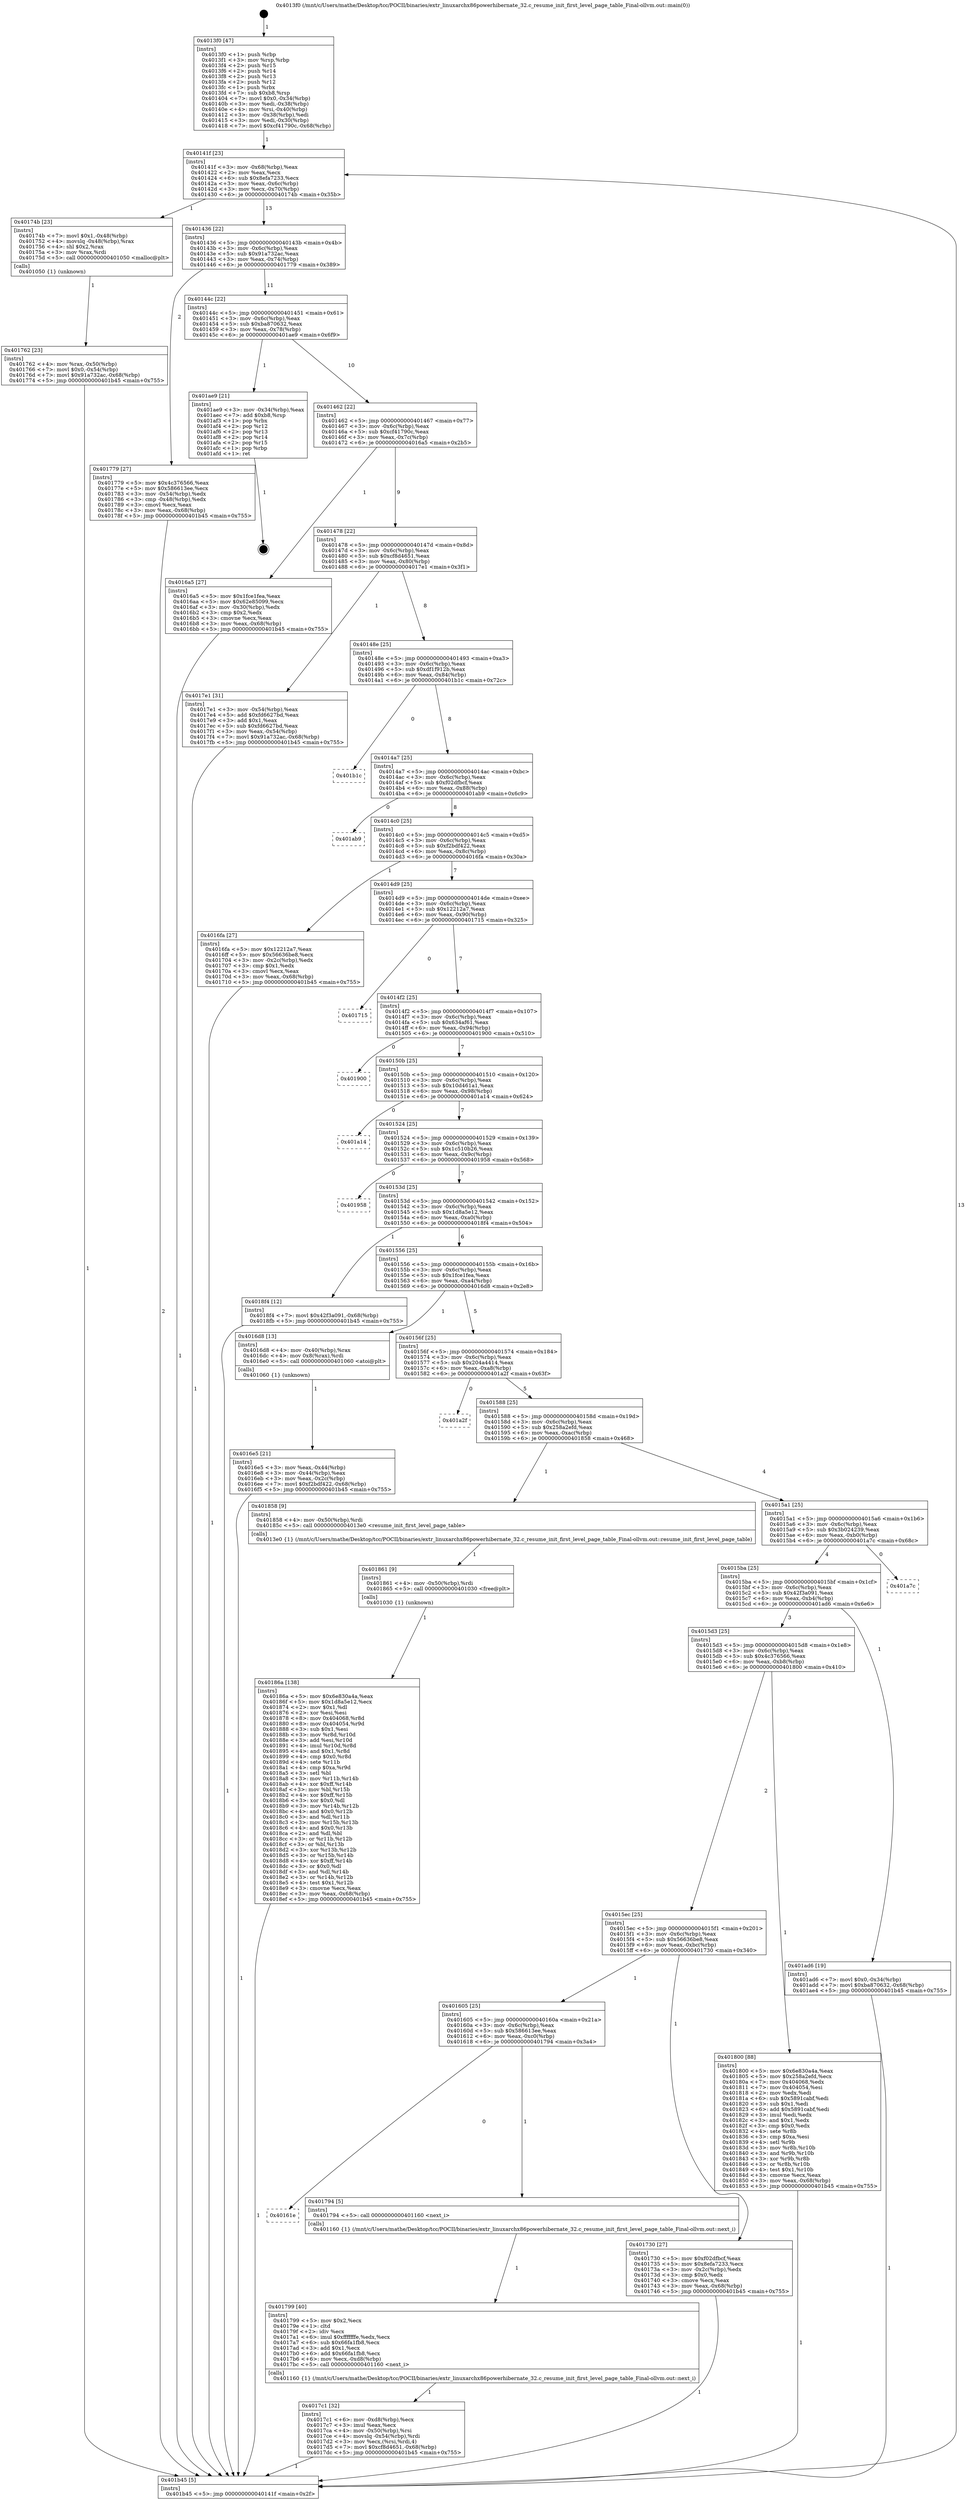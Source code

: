 digraph "0x4013f0" {
  label = "0x4013f0 (/mnt/c/Users/mathe/Desktop/tcc/POCII/binaries/extr_linuxarchx86powerhibernate_32.c_resume_init_first_level_page_table_Final-ollvm.out::main(0))"
  labelloc = "t"
  node[shape=record]

  Entry [label="",width=0.3,height=0.3,shape=circle,fillcolor=black,style=filled]
  "0x40141f" [label="{
     0x40141f [23]\l
     | [instrs]\l
     &nbsp;&nbsp;0x40141f \<+3\>: mov -0x68(%rbp),%eax\l
     &nbsp;&nbsp;0x401422 \<+2\>: mov %eax,%ecx\l
     &nbsp;&nbsp;0x401424 \<+6\>: sub $0x8efa7233,%ecx\l
     &nbsp;&nbsp;0x40142a \<+3\>: mov %eax,-0x6c(%rbp)\l
     &nbsp;&nbsp;0x40142d \<+3\>: mov %ecx,-0x70(%rbp)\l
     &nbsp;&nbsp;0x401430 \<+6\>: je 000000000040174b \<main+0x35b\>\l
  }"]
  "0x40174b" [label="{
     0x40174b [23]\l
     | [instrs]\l
     &nbsp;&nbsp;0x40174b \<+7\>: movl $0x1,-0x48(%rbp)\l
     &nbsp;&nbsp;0x401752 \<+4\>: movslq -0x48(%rbp),%rax\l
     &nbsp;&nbsp;0x401756 \<+4\>: shl $0x2,%rax\l
     &nbsp;&nbsp;0x40175a \<+3\>: mov %rax,%rdi\l
     &nbsp;&nbsp;0x40175d \<+5\>: call 0000000000401050 \<malloc@plt\>\l
     | [calls]\l
     &nbsp;&nbsp;0x401050 \{1\} (unknown)\l
  }"]
  "0x401436" [label="{
     0x401436 [22]\l
     | [instrs]\l
     &nbsp;&nbsp;0x401436 \<+5\>: jmp 000000000040143b \<main+0x4b\>\l
     &nbsp;&nbsp;0x40143b \<+3\>: mov -0x6c(%rbp),%eax\l
     &nbsp;&nbsp;0x40143e \<+5\>: sub $0x91a732ac,%eax\l
     &nbsp;&nbsp;0x401443 \<+3\>: mov %eax,-0x74(%rbp)\l
     &nbsp;&nbsp;0x401446 \<+6\>: je 0000000000401779 \<main+0x389\>\l
  }"]
  Exit [label="",width=0.3,height=0.3,shape=circle,fillcolor=black,style=filled,peripheries=2]
  "0x401779" [label="{
     0x401779 [27]\l
     | [instrs]\l
     &nbsp;&nbsp;0x401779 \<+5\>: mov $0x4c376566,%eax\l
     &nbsp;&nbsp;0x40177e \<+5\>: mov $0x586613ee,%ecx\l
     &nbsp;&nbsp;0x401783 \<+3\>: mov -0x54(%rbp),%edx\l
     &nbsp;&nbsp;0x401786 \<+3\>: cmp -0x48(%rbp),%edx\l
     &nbsp;&nbsp;0x401789 \<+3\>: cmovl %ecx,%eax\l
     &nbsp;&nbsp;0x40178c \<+3\>: mov %eax,-0x68(%rbp)\l
     &nbsp;&nbsp;0x40178f \<+5\>: jmp 0000000000401b45 \<main+0x755\>\l
  }"]
  "0x40144c" [label="{
     0x40144c [22]\l
     | [instrs]\l
     &nbsp;&nbsp;0x40144c \<+5\>: jmp 0000000000401451 \<main+0x61\>\l
     &nbsp;&nbsp;0x401451 \<+3\>: mov -0x6c(%rbp),%eax\l
     &nbsp;&nbsp;0x401454 \<+5\>: sub $0xba870632,%eax\l
     &nbsp;&nbsp;0x401459 \<+3\>: mov %eax,-0x78(%rbp)\l
     &nbsp;&nbsp;0x40145c \<+6\>: je 0000000000401ae9 \<main+0x6f9\>\l
  }"]
  "0x40186a" [label="{
     0x40186a [138]\l
     | [instrs]\l
     &nbsp;&nbsp;0x40186a \<+5\>: mov $0x6e830a4a,%eax\l
     &nbsp;&nbsp;0x40186f \<+5\>: mov $0x1d8a5e12,%ecx\l
     &nbsp;&nbsp;0x401874 \<+2\>: mov $0x1,%dl\l
     &nbsp;&nbsp;0x401876 \<+2\>: xor %esi,%esi\l
     &nbsp;&nbsp;0x401878 \<+8\>: mov 0x404068,%r8d\l
     &nbsp;&nbsp;0x401880 \<+8\>: mov 0x404054,%r9d\l
     &nbsp;&nbsp;0x401888 \<+3\>: sub $0x1,%esi\l
     &nbsp;&nbsp;0x40188b \<+3\>: mov %r8d,%r10d\l
     &nbsp;&nbsp;0x40188e \<+3\>: add %esi,%r10d\l
     &nbsp;&nbsp;0x401891 \<+4\>: imul %r10d,%r8d\l
     &nbsp;&nbsp;0x401895 \<+4\>: and $0x1,%r8d\l
     &nbsp;&nbsp;0x401899 \<+4\>: cmp $0x0,%r8d\l
     &nbsp;&nbsp;0x40189d \<+4\>: sete %r11b\l
     &nbsp;&nbsp;0x4018a1 \<+4\>: cmp $0xa,%r9d\l
     &nbsp;&nbsp;0x4018a5 \<+3\>: setl %bl\l
     &nbsp;&nbsp;0x4018a8 \<+3\>: mov %r11b,%r14b\l
     &nbsp;&nbsp;0x4018ab \<+4\>: xor $0xff,%r14b\l
     &nbsp;&nbsp;0x4018af \<+3\>: mov %bl,%r15b\l
     &nbsp;&nbsp;0x4018b2 \<+4\>: xor $0xff,%r15b\l
     &nbsp;&nbsp;0x4018b6 \<+3\>: xor $0x0,%dl\l
     &nbsp;&nbsp;0x4018b9 \<+3\>: mov %r14b,%r12b\l
     &nbsp;&nbsp;0x4018bc \<+4\>: and $0x0,%r12b\l
     &nbsp;&nbsp;0x4018c0 \<+3\>: and %dl,%r11b\l
     &nbsp;&nbsp;0x4018c3 \<+3\>: mov %r15b,%r13b\l
     &nbsp;&nbsp;0x4018c6 \<+4\>: and $0x0,%r13b\l
     &nbsp;&nbsp;0x4018ca \<+2\>: and %dl,%bl\l
     &nbsp;&nbsp;0x4018cc \<+3\>: or %r11b,%r12b\l
     &nbsp;&nbsp;0x4018cf \<+3\>: or %bl,%r13b\l
     &nbsp;&nbsp;0x4018d2 \<+3\>: xor %r13b,%r12b\l
     &nbsp;&nbsp;0x4018d5 \<+3\>: or %r15b,%r14b\l
     &nbsp;&nbsp;0x4018d8 \<+4\>: xor $0xff,%r14b\l
     &nbsp;&nbsp;0x4018dc \<+3\>: or $0x0,%dl\l
     &nbsp;&nbsp;0x4018df \<+3\>: and %dl,%r14b\l
     &nbsp;&nbsp;0x4018e2 \<+3\>: or %r14b,%r12b\l
     &nbsp;&nbsp;0x4018e5 \<+4\>: test $0x1,%r12b\l
     &nbsp;&nbsp;0x4018e9 \<+3\>: cmovne %ecx,%eax\l
     &nbsp;&nbsp;0x4018ec \<+3\>: mov %eax,-0x68(%rbp)\l
     &nbsp;&nbsp;0x4018ef \<+5\>: jmp 0000000000401b45 \<main+0x755\>\l
  }"]
  "0x401ae9" [label="{
     0x401ae9 [21]\l
     | [instrs]\l
     &nbsp;&nbsp;0x401ae9 \<+3\>: mov -0x34(%rbp),%eax\l
     &nbsp;&nbsp;0x401aec \<+7\>: add $0xb8,%rsp\l
     &nbsp;&nbsp;0x401af3 \<+1\>: pop %rbx\l
     &nbsp;&nbsp;0x401af4 \<+2\>: pop %r12\l
     &nbsp;&nbsp;0x401af6 \<+2\>: pop %r13\l
     &nbsp;&nbsp;0x401af8 \<+2\>: pop %r14\l
     &nbsp;&nbsp;0x401afa \<+2\>: pop %r15\l
     &nbsp;&nbsp;0x401afc \<+1\>: pop %rbp\l
     &nbsp;&nbsp;0x401afd \<+1\>: ret\l
  }"]
  "0x401462" [label="{
     0x401462 [22]\l
     | [instrs]\l
     &nbsp;&nbsp;0x401462 \<+5\>: jmp 0000000000401467 \<main+0x77\>\l
     &nbsp;&nbsp;0x401467 \<+3\>: mov -0x6c(%rbp),%eax\l
     &nbsp;&nbsp;0x40146a \<+5\>: sub $0xcf41790c,%eax\l
     &nbsp;&nbsp;0x40146f \<+3\>: mov %eax,-0x7c(%rbp)\l
     &nbsp;&nbsp;0x401472 \<+6\>: je 00000000004016a5 \<main+0x2b5\>\l
  }"]
  "0x401861" [label="{
     0x401861 [9]\l
     | [instrs]\l
     &nbsp;&nbsp;0x401861 \<+4\>: mov -0x50(%rbp),%rdi\l
     &nbsp;&nbsp;0x401865 \<+5\>: call 0000000000401030 \<free@plt\>\l
     | [calls]\l
     &nbsp;&nbsp;0x401030 \{1\} (unknown)\l
  }"]
  "0x4016a5" [label="{
     0x4016a5 [27]\l
     | [instrs]\l
     &nbsp;&nbsp;0x4016a5 \<+5\>: mov $0x1fce1fea,%eax\l
     &nbsp;&nbsp;0x4016aa \<+5\>: mov $0x62e85099,%ecx\l
     &nbsp;&nbsp;0x4016af \<+3\>: mov -0x30(%rbp),%edx\l
     &nbsp;&nbsp;0x4016b2 \<+3\>: cmp $0x2,%edx\l
     &nbsp;&nbsp;0x4016b5 \<+3\>: cmovne %ecx,%eax\l
     &nbsp;&nbsp;0x4016b8 \<+3\>: mov %eax,-0x68(%rbp)\l
     &nbsp;&nbsp;0x4016bb \<+5\>: jmp 0000000000401b45 \<main+0x755\>\l
  }"]
  "0x401478" [label="{
     0x401478 [22]\l
     | [instrs]\l
     &nbsp;&nbsp;0x401478 \<+5\>: jmp 000000000040147d \<main+0x8d\>\l
     &nbsp;&nbsp;0x40147d \<+3\>: mov -0x6c(%rbp),%eax\l
     &nbsp;&nbsp;0x401480 \<+5\>: sub $0xcf8d4651,%eax\l
     &nbsp;&nbsp;0x401485 \<+3\>: mov %eax,-0x80(%rbp)\l
     &nbsp;&nbsp;0x401488 \<+6\>: je 00000000004017e1 \<main+0x3f1\>\l
  }"]
  "0x401b45" [label="{
     0x401b45 [5]\l
     | [instrs]\l
     &nbsp;&nbsp;0x401b45 \<+5\>: jmp 000000000040141f \<main+0x2f\>\l
  }"]
  "0x4013f0" [label="{
     0x4013f0 [47]\l
     | [instrs]\l
     &nbsp;&nbsp;0x4013f0 \<+1\>: push %rbp\l
     &nbsp;&nbsp;0x4013f1 \<+3\>: mov %rsp,%rbp\l
     &nbsp;&nbsp;0x4013f4 \<+2\>: push %r15\l
     &nbsp;&nbsp;0x4013f6 \<+2\>: push %r14\l
     &nbsp;&nbsp;0x4013f8 \<+2\>: push %r13\l
     &nbsp;&nbsp;0x4013fa \<+2\>: push %r12\l
     &nbsp;&nbsp;0x4013fc \<+1\>: push %rbx\l
     &nbsp;&nbsp;0x4013fd \<+7\>: sub $0xb8,%rsp\l
     &nbsp;&nbsp;0x401404 \<+7\>: movl $0x0,-0x34(%rbp)\l
     &nbsp;&nbsp;0x40140b \<+3\>: mov %edi,-0x38(%rbp)\l
     &nbsp;&nbsp;0x40140e \<+4\>: mov %rsi,-0x40(%rbp)\l
     &nbsp;&nbsp;0x401412 \<+3\>: mov -0x38(%rbp),%edi\l
     &nbsp;&nbsp;0x401415 \<+3\>: mov %edi,-0x30(%rbp)\l
     &nbsp;&nbsp;0x401418 \<+7\>: movl $0xcf41790c,-0x68(%rbp)\l
  }"]
  "0x4017c1" [label="{
     0x4017c1 [32]\l
     | [instrs]\l
     &nbsp;&nbsp;0x4017c1 \<+6\>: mov -0xd8(%rbp),%ecx\l
     &nbsp;&nbsp;0x4017c7 \<+3\>: imul %eax,%ecx\l
     &nbsp;&nbsp;0x4017ca \<+4\>: mov -0x50(%rbp),%rsi\l
     &nbsp;&nbsp;0x4017ce \<+4\>: movslq -0x54(%rbp),%rdi\l
     &nbsp;&nbsp;0x4017d2 \<+3\>: mov %ecx,(%rsi,%rdi,4)\l
     &nbsp;&nbsp;0x4017d5 \<+7\>: movl $0xcf8d4651,-0x68(%rbp)\l
     &nbsp;&nbsp;0x4017dc \<+5\>: jmp 0000000000401b45 \<main+0x755\>\l
  }"]
  "0x4017e1" [label="{
     0x4017e1 [31]\l
     | [instrs]\l
     &nbsp;&nbsp;0x4017e1 \<+3\>: mov -0x54(%rbp),%eax\l
     &nbsp;&nbsp;0x4017e4 \<+5\>: add $0xfd6627bd,%eax\l
     &nbsp;&nbsp;0x4017e9 \<+3\>: add $0x1,%eax\l
     &nbsp;&nbsp;0x4017ec \<+5\>: sub $0xfd6627bd,%eax\l
     &nbsp;&nbsp;0x4017f1 \<+3\>: mov %eax,-0x54(%rbp)\l
     &nbsp;&nbsp;0x4017f4 \<+7\>: movl $0x91a732ac,-0x68(%rbp)\l
     &nbsp;&nbsp;0x4017fb \<+5\>: jmp 0000000000401b45 \<main+0x755\>\l
  }"]
  "0x40148e" [label="{
     0x40148e [25]\l
     | [instrs]\l
     &nbsp;&nbsp;0x40148e \<+5\>: jmp 0000000000401493 \<main+0xa3\>\l
     &nbsp;&nbsp;0x401493 \<+3\>: mov -0x6c(%rbp),%eax\l
     &nbsp;&nbsp;0x401496 \<+5\>: sub $0xdf1f912b,%eax\l
     &nbsp;&nbsp;0x40149b \<+6\>: mov %eax,-0x84(%rbp)\l
     &nbsp;&nbsp;0x4014a1 \<+6\>: je 0000000000401b1c \<main+0x72c\>\l
  }"]
  "0x401799" [label="{
     0x401799 [40]\l
     | [instrs]\l
     &nbsp;&nbsp;0x401799 \<+5\>: mov $0x2,%ecx\l
     &nbsp;&nbsp;0x40179e \<+1\>: cltd\l
     &nbsp;&nbsp;0x40179f \<+2\>: idiv %ecx\l
     &nbsp;&nbsp;0x4017a1 \<+6\>: imul $0xfffffffe,%edx,%ecx\l
     &nbsp;&nbsp;0x4017a7 \<+6\>: sub $0x66fa1fb8,%ecx\l
     &nbsp;&nbsp;0x4017ad \<+3\>: add $0x1,%ecx\l
     &nbsp;&nbsp;0x4017b0 \<+6\>: add $0x66fa1fb8,%ecx\l
     &nbsp;&nbsp;0x4017b6 \<+6\>: mov %ecx,-0xd8(%rbp)\l
     &nbsp;&nbsp;0x4017bc \<+5\>: call 0000000000401160 \<next_i\>\l
     | [calls]\l
     &nbsp;&nbsp;0x401160 \{1\} (/mnt/c/Users/mathe/Desktop/tcc/POCII/binaries/extr_linuxarchx86powerhibernate_32.c_resume_init_first_level_page_table_Final-ollvm.out::next_i)\l
  }"]
  "0x401b1c" [label="{
     0x401b1c\l
  }", style=dashed]
  "0x4014a7" [label="{
     0x4014a7 [25]\l
     | [instrs]\l
     &nbsp;&nbsp;0x4014a7 \<+5\>: jmp 00000000004014ac \<main+0xbc\>\l
     &nbsp;&nbsp;0x4014ac \<+3\>: mov -0x6c(%rbp),%eax\l
     &nbsp;&nbsp;0x4014af \<+5\>: sub $0xf02dfbcf,%eax\l
     &nbsp;&nbsp;0x4014b4 \<+6\>: mov %eax,-0x88(%rbp)\l
     &nbsp;&nbsp;0x4014ba \<+6\>: je 0000000000401ab9 \<main+0x6c9\>\l
  }"]
  "0x40161e" [label="{
     0x40161e\l
  }", style=dashed]
  "0x401ab9" [label="{
     0x401ab9\l
  }", style=dashed]
  "0x4014c0" [label="{
     0x4014c0 [25]\l
     | [instrs]\l
     &nbsp;&nbsp;0x4014c0 \<+5\>: jmp 00000000004014c5 \<main+0xd5\>\l
     &nbsp;&nbsp;0x4014c5 \<+3\>: mov -0x6c(%rbp),%eax\l
     &nbsp;&nbsp;0x4014c8 \<+5\>: sub $0xf2bdf422,%eax\l
     &nbsp;&nbsp;0x4014cd \<+6\>: mov %eax,-0x8c(%rbp)\l
     &nbsp;&nbsp;0x4014d3 \<+6\>: je 00000000004016fa \<main+0x30a\>\l
  }"]
  "0x401794" [label="{
     0x401794 [5]\l
     | [instrs]\l
     &nbsp;&nbsp;0x401794 \<+5\>: call 0000000000401160 \<next_i\>\l
     | [calls]\l
     &nbsp;&nbsp;0x401160 \{1\} (/mnt/c/Users/mathe/Desktop/tcc/POCII/binaries/extr_linuxarchx86powerhibernate_32.c_resume_init_first_level_page_table_Final-ollvm.out::next_i)\l
  }"]
  "0x4016fa" [label="{
     0x4016fa [27]\l
     | [instrs]\l
     &nbsp;&nbsp;0x4016fa \<+5\>: mov $0x12212a7,%eax\l
     &nbsp;&nbsp;0x4016ff \<+5\>: mov $0x56636be8,%ecx\l
     &nbsp;&nbsp;0x401704 \<+3\>: mov -0x2c(%rbp),%edx\l
     &nbsp;&nbsp;0x401707 \<+3\>: cmp $0x1,%edx\l
     &nbsp;&nbsp;0x40170a \<+3\>: cmovl %ecx,%eax\l
     &nbsp;&nbsp;0x40170d \<+3\>: mov %eax,-0x68(%rbp)\l
     &nbsp;&nbsp;0x401710 \<+5\>: jmp 0000000000401b45 \<main+0x755\>\l
  }"]
  "0x4014d9" [label="{
     0x4014d9 [25]\l
     | [instrs]\l
     &nbsp;&nbsp;0x4014d9 \<+5\>: jmp 00000000004014de \<main+0xee\>\l
     &nbsp;&nbsp;0x4014de \<+3\>: mov -0x6c(%rbp),%eax\l
     &nbsp;&nbsp;0x4014e1 \<+5\>: sub $0x12212a7,%eax\l
     &nbsp;&nbsp;0x4014e6 \<+6\>: mov %eax,-0x90(%rbp)\l
     &nbsp;&nbsp;0x4014ec \<+6\>: je 0000000000401715 \<main+0x325\>\l
  }"]
  "0x401762" [label="{
     0x401762 [23]\l
     | [instrs]\l
     &nbsp;&nbsp;0x401762 \<+4\>: mov %rax,-0x50(%rbp)\l
     &nbsp;&nbsp;0x401766 \<+7\>: movl $0x0,-0x54(%rbp)\l
     &nbsp;&nbsp;0x40176d \<+7\>: movl $0x91a732ac,-0x68(%rbp)\l
     &nbsp;&nbsp;0x401774 \<+5\>: jmp 0000000000401b45 \<main+0x755\>\l
  }"]
  "0x401715" [label="{
     0x401715\l
  }", style=dashed]
  "0x4014f2" [label="{
     0x4014f2 [25]\l
     | [instrs]\l
     &nbsp;&nbsp;0x4014f2 \<+5\>: jmp 00000000004014f7 \<main+0x107\>\l
     &nbsp;&nbsp;0x4014f7 \<+3\>: mov -0x6c(%rbp),%eax\l
     &nbsp;&nbsp;0x4014fa \<+5\>: sub $0x634af61,%eax\l
     &nbsp;&nbsp;0x4014ff \<+6\>: mov %eax,-0x94(%rbp)\l
     &nbsp;&nbsp;0x401505 \<+6\>: je 0000000000401900 \<main+0x510\>\l
  }"]
  "0x401605" [label="{
     0x401605 [25]\l
     | [instrs]\l
     &nbsp;&nbsp;0x401605 \<+5\>: jmp 000000000040160a \<main+0x21a\>\l
     &nbsp;&nbsp;0x40160a \<+3\>: mov -0x6c(%rbp),%eax\l
     &nbsp;&nbsp;0x40160d \<+5\>: sub $0x586613ee,%eax\l
     &nbsp;&nbsp;0x401612 \<+6\>: mov %eax,-0xc0(%rbp)\l
     &nbsp;&nbsp;0x401618 \<+6\>: je 0000000000401794 \<main+0x3a4\>\l
  }"]
  "0x401900" [label="{
     0x401900\l
  }", style=dashed]
  "0x40150b" [label="{
     0x40150b [25]\l
     | [instrs]\l
     &nbsp;&nbsp;0x40150b \<+5\>: jmp 0000000000401510 \<main+0x120\>\l
     &nbsp;&nbsp;0x401510 \<+3\>: mov -0x6c(%rbp),%eax\l
     &nbsp;&nbsp;0x401513 \<+5\>: sub $0x10d461a1,%eax\l
     &nbsp;&nbsp;0x401518 \<+6\>: mov %eax,-0x98(%rbp)\l
     &nbsp;&nbsp;0x40151e \<+6\>: je 0000000000401a14 \<main+0x624\>\l
  }"]
  "0x401730" [label="{
     0x401730 [27]\l
     | [instrs]\l
     &nbsp;&nbsp;0x401730 \<+5\>: mov $0xf02dfbcf,%eax\l
     &nbsp;&nbsp;0x401735 \<+5\>: mov $0x8efa7233,%ecx\l
     &nbsp;&nbsp;0x40173a \<+3\>: mov -0x2c(%rbp),%edx\l
     &nbsp;&nbsp;0x40173d \<+3\>: cmp $0x0,%edx\l
     &nbsp;&nbsp;0x401740 \<+3\>: cmove %ecx,%eax\l
     &nbsp;&nbsp;0x401743 \<+3\>: mov %eax,-0x68(%rbp)\l
     &nbsp;&nbsp;0x401746 \<+5\>: jmp 0000000000401b45 \<main+0x755\>\l
  }"]
  "0x401a14" [label="{
     0x401a14\l
  }", style=dashed]
  "0x401524" [label="{
     0x401524 [25]\l
     | [instrs]\l
     &nbsp;&nbsp;0x401524 \<+5\>: jmp 0000000000401529 \<main+0x139\>\l
     &nbsp;&nbsp;0x401529 \<+3\>: mov -0x6c(%rbp),%eax\l
     &nbsp;&nbsp;0x40152c \<+5\>: sub $0x1c510b26,%eax\l
     &nbsp;&nbsp;0x401531 \<+6\>: mov %eax,-0x9c(%rbp)\l
     &nbsp;&nbsp;0x401537 \<+6\>: je 0000000000401958 \<main+0x568\>\l
  }"]
  "0x4015ec" [label="{
     0x4015ec [25]\l
     | [instrs]\l
     &nbsp;&nbsp;0x4015ec \<+5\>: jmp 00000000004015f1 \<main+0x201\>\l
     &nbsp;&nbsp;0x4015f1 \<+3\>: mov -0x6c(%rbp),%eax\l
     &nbsp;&nbsp;0x4015f4 \<+5\>: sub $0x56636be8,%eax\l
     &nbsp;&nbsp;0x4015f9 \<+6\>: mov %eax,-0xbc(%rbp)\l
     &nbsp;&nbsp;0x4015ff \<+6\>: je 0000000000401730 \<main+0x340\>\l
  }"]
  "0x401958" [label="{
     0x401958\l
  }", style=dashed]
  "0x40153d" [label="{
     0x40153d [25]\l
     | [instrs]\l
     &nbsp;&nbsp;0x40153d \<+5\>: jmp 0000000000401542 \<main+0x152\>\l
     &nbsp;&nbsp;0x401542 \<+3\>: mov -0x6c(%rbp),%eax\l
     &nbsp;&nbsp;0x401545 \<+5\>: sub $0x1d8a5e12,%eax\l
     &nbsp;&nbsp;0x40154a \<+6\>: mov %eax,-0xa0(%rbp)\l
     &nbsp;&nbsp;0x401550 \<+6\>: je 00000000004018f4 \<main+0x504\>\l
  }"]
  "0x401800" [label="{
     0x401800 [88]\l
     | [instrs]\l
     &nbsp;&nbsp;0x401800 \<+5\>: mov $0x6e830a4a,%eax\l
     &nbsp;&nbsp;0x401805 \<+5\>: mov $0x258a2efd,%ecx\l
     &nbsp;&nbsp;0x40180a \<+7\>: mov 0x404068,%edx\l
     &nbsp;&nbsp;0x401811 \<+7\>: mov 0x404054,%esi\l
     &nbsp;&nbsp;0x401818 \<+2\>: mov %edx,%edi\l
     &nbsp;&nbsp;0x40181a \<+6\>: sub $0x5891cabf,%edi\l
     &nbsp;&nbsp;0x401820 \<+3\>: sub $0x1,%edi\l
     &nbsp;&nbsp;0x401823 \<+6\>: add $0x5891cabf,%edi\l
     &nbsp;&nbsp;0x401829 \<+3\>: imul %edi,%edx\l
     &nbsp;&nbsp;0x40182c \<+3\>: and $0x1,%edx\l
     &nbsp;&nbsp;0x40182f \<+3\>: cmp $0x0,%edx\l
     &nbsp;&nbsp;0x401832 \<+4\>: sete %r8b\l
     &nbsp;&nbsp;0x401836 \<+3\>: cmp $0xa,%esi\l
     &nbsp;&nbsp;0x401839 \<+4\>: setl %r9b\l
     &nbsp;&nbsp;0x40183d \<+3\>: mov %r8b,%r10b\l
     &nbsp;&nbsp;0x401840 \<+3\>: and %r9b,%r10b\l
     &nbsp;&nbsp;0x401843 \<+3\>: xor %r9b,%r8b\l
     &nbsp;&nbsp;0x401846 \<+3\>: or %r8b,%r10b\l
     &nbsp;&nbsp;0x401849 \<+4\>: test $0x1,%r10b\l
     &nbsp;&nbsp;0x40184d \<+3\>: cmovne %ecx,%eax\l
     &nbsp;&nbsp;0x401850 \<+3\>: mov %eax,-0x68(%rbp)\l
     &nbsp;&nbsp;0x401853 \<+5\>: jmp 0000000000401b45 \<main+0x755\>\l
  }"]
  "0x4018f4" [label="{
     0x4018f4 [12]\l
     | [instrs]\l
     &nbsp;&nbsp;0x4018f4 \<+7\>: movl $0x42f3a091,-0x68(%rbp)\l
     &nbsp;&nbsp;0x4018fb \<+5\>: jmp 0000000000401b45 \<main+0x755\>\l
  }"]
  "0x401556" [label="{
     0x401556 [25]\l
     | [instrs]\l
     &nbsp;&nbsp;0x401556 \<+5\>: jmp 000000000040155b \<main+0x16b\>\l
     &nbsp;&nbsp;0x40155b \<+3\>: mov -0x6c(%rbp),%eax\l
     &nbsp;&nbsp;0x40155e \<+5\>: sub $0x1fce1fea,%eax\l
     &nbsp;&nbsp;0x401563 \<+6\>: mov %eax,-0xa4(%rbp)\l
     &nbsp;&nbsp;0x401569 \<+6\>: je 00000000004016d8 \<main+0x2e8\>\l
  }"]
  "0x4015d3" [label="{
     0x4015d3 [25]\l
     | [instrs]\l
     &nbsp;&nbsp;0x4015d3 \<+5\>: jmp 00000000004015d8 \<main+0x1e8\>\l
     &nbsp;&nbsp;0x4015d8 \<+3\>: mov -0x6c(%rbp),%eax\l
     &nbsp;&nbsp;0x4015db \<+5\>: sub $0x4c376566,%eax\l
     &nbsp;&nbsp;0x4015e0 \<+6\>: mov %eax,-0xb8(%rbp)\l
     &nbsp;&nbsp;0x4015e6 \<+6\>: je 0000000000401800 \<main+0x410\>\l
  }"]
  "0x4016d8" [label="{
     0x4016d8 [13]\l
     | [instrs]\l
     &nbsp;&nbsp;0x4016d8 \<+4\>: mov -0x40(%rbp),%rax\l
     &nbsp;&nbsp;0x4016dc \<+4\>: mov 0x8(%rax),%rdi\l
     &nbsp;&nbsp;0x4016e0 \<+5\>: call 0000000000401060 \<atoi@plt\>\l
     | [calls]\l
     &nbsp;&nbsp;0x401060 \{1\} (unknown)\l
  }"]
  "0x40156f" [label="{
     0x40156f [25]\l
     | [instrs]\l
     &nbsp;&nbsp;0x40156f \<+5\>: jmp 0000000000401574 \<main+0x184\>\l
     &nbsp;&nbsp;0x401574 \<+3\>: mov -0x6c(%rbp),%eax\l
     &nbsp;&nbsp;0x401577 \<+5\>: sub $0x204a4414,%eax\l
     &nbsp;&nbsp;0x40157c \<+6\>: mov %eax,-0xa8(%rbp)\l
     &nbsp;&nbsp;0x401582 \<+6\>: je 0000000000401a2f \<main+0x63f\>\l
  }"]
  "0x4016e5" [label="{
     0x4016e5 [21]\l
     | [instrs]\l
     &nbsp;&nbsp;0x4016e5 \<+3\>: mov %eax,-0x44(%rbp)\l
     &nbsp;&nbsp;0x4016e8 \<+3\>: mov -0x44(%rbp),%eax\l
     &nbsp;&nbsp;0x4016eb \<+3\>: mov %eax,-0x2c(%rbp)\l
     &nbsp;&nbsp;0x4016ee \<+7\>: movl $0xf2bdf422,-0x68(%rbp)\l
     &nbsp;&nbsp;0x4016f5 \<+5\>: jmp 0000000000401b45 \<main+0x755\>\l
  }"]
  "0x401ad6" [label="{
     0x401ad6 [19]\l
     | [instrs]\l
     &nbsp;&nbsp;0x401ad6 \<+7\>: movl $0x0,-0x34(%rbp)\l
     &nbsp;&nbsp;0x401add \<+7\>: movl $0xba870632,-0x68(%rbp)\l
     &nbsp;&nbsp;0x401ae4 \<+5\>: jmp 0000000000401b45 \<main+0x755\>\l
  }"]
  "0x401a2f" [label="{
     0x401a2f\l
  }", style=dashed]
  "0x401588" [label="{
     0x401588 [25]\l
     | [instrs]\l
     &nbsp;&nbsp;0x401588 \<+5\>: jmp 000000000040158d \<main+0x19d\>\l
     &nbsp;&nbsp;0x40158d \<+3\>: mov -0x6c(%rbp),%eax\l
     &nbsp;&nbsp;0x401590 \<+5\>: sub $0x258a2efd,%eax\l
     &nbsp;&nbsp;0x401595 \<+6\>: mov %eax,-0xac(%rbp)\l
     &nbsp;&nbsp;0x40159b \<+6\>: je 0000000000401858 \<main+0x468\>\l
  }"]
  "0x4015ba" [label="{
     0x4015ba [25]\l
     | [instrs]\l
     &nbsp;&nbsp;0x4015ba \<+5\>: jmp 00000000004015bf \<main+0x1cf\>\l
     &nbsp;&nbsp;0x4015bf \<+3\>: mov -0x6c(%rbp),%eax\l
     &nbsp;&nbsp;0x4015c2 \<+5\>: sub $0x42f3a091,%eax\l
     &nbsp;&nbsp;0x4015c7 \<+6\>: mov %eax,-0xb4(%rbp)\l
     &nbsp;&nbsp;0x4015cd \<+6\>: je 0000000000401ad6 \<main+0x6e6\>\l
  }"]
  "0x401858" [label="{
     0x401858 [9]\l
     | [instrs]\l
     &nbsp;&nbsp;0x401858 \<+4\>: mov -0x50(%rbp),%rdi\l
     &nbsp;&nbsp;0x40185c \<+5\>: call 00000000004013e0 \<resume_init_first_level_page_table\>\l
     | [calls]\l
     &nbsp;&nbsp;0x4013e0 \{1\} (/mnt/c/Users/mathe/Desktop/tcc/POCII/binaries/extr_linuxarchx86powerhibernate_32.c_resume_init_first_level_page_table_Final-ollvm.out::resume_init_first_level_page_table)\l
  }"]
  "0x4015a1" [label="{
     0x4015a1 [25]\l
     | [instrs]\l
     &nbsp;&nbsp;0x4015a1 \<+5\>: jmp 00000000004015a6 \<main+0x1b6\>\l
     &nbsp;&nbsp;0x4015a6 \<+3\>: mov -0x6c(%rbp),%eax\l
     &nbsp;&nbsp;0x4015a9 \<+5\>: sub $0x3b024239,%eax\l
     &nbsp;&nbsp;0x4015ae \<+6\>: mov %eax,-0xb0(%rbp)\l
     &nbsp;&nbsp;0x4015b4 \<+6\>: je 0000000000401a7c \<main+0x68c\>\l
  }"]
  "0x401a7c" [label="{
     0x401a7c\l
  }", style=dashed]
  Entry -> "0x4013f0" [label=" 1"]
  "0x40141f" -> "0x40174b" [label=" 1"]
  "0x40141f" -> "0x401436" [label=" 13"]
  "0x401ae9" -> Exit [label=" 1"]
  "0x401436" -> "0x401779" [label=" 2"]
  "0x401436" -> "0x40144c" [label=" 11"]
  "0x401ad6" -> "0x401b45" [label=" 1"]
  "0x40144c" -> "0x401ae9" [label=" 1"]
  "0x40144c" -> "0x401462" [label=" 10"]
  "0x4018f4" -> "0x401b45" [label=" 1"]
  "0x401462" -> "0x4016a5" [label=" 1"]
  "0x401462" -> "0x401478" [label=" 9"]
  "0x4016a5" -> "0x401b45" [label=" 1"]
  "0x4013f0" -> "0x40141f" [label=" 1"]
  "0x401b45" -> "0x40141f" [label=" 13"]
  "0x40186a" -> "0x401b45" [label=" 1"]
  "0x401478" -> "0x4017e1" [label=" 1"]
  "0x401478" -> "0x40148e" [label=" 8"]
  "0x401861" -> "0x40186a" [label=" 1"]
  "0x40148e" -> "0x401b1c" [label=" 0"]
  "0x40148e" -> "0x4014a7" [label=" 8"]
  "0x401858" -> "0x401861" [label=" 1"]
  "0x4014a7" -> "0x401ab9" [label=" 0"]
  "0x4014a7" -> "0x4014c0" [label=" 8"]
  "0x401800" -> "0x401b45" [label=" 1"]
  "0x4014c0" -> "0x4016fa" [label=" 1"]
  "0x4014c0" -> "0x4014d9" [label=" 7"]
  "0x4017e1" -> "0x401b45" [label=" 1"]
  "0x4014d9" -> "0x401715" [label=" 0"]
  "0x4014d9" -> "0x4014f2" [label=" 7"]
  "0x401799" -> "0x4017c1" [label=" 1"]
  "0x4014f2" -> "0x401900" [label=" 0"]
  "0x4014f2" -> "0x40150b" [label=" 7"]
  "0x401794" -> "0x401799" [label=" 1"]
  "0x40150b" -> "0x401a14" [label=" 0"]
  "0x40150b" -> "0x401524" [label=" 7"]
  "0x401605" -> "0x40161e" [label=" 0"]
  "0x401524" -> "0x401958" [label=" 0"]
  "0x401524" -> "0x40153d" [label=" 7"]
  "0x4017c1" -> "0x401b45" [label=" 1"]
  "0x40153d" -> "0x4018f4" [label=" 1"]
  "0x40153d" -> "0x401556" [label=" 6"]
  "0x401779" -> "0x401b45" [label=" 2"]
  "0x401556" -> "0x4016d8" [label=" 1"]
  "0x401556" -> "0x40156f" [label=" 5"]
  "0x4016d8" -> "0x4016e5" [label=" 1"]
  "0x4016e5" -> "0x401b45" [label=" 1"]
  "0x4016fa" -> "0x401b45" [label=" 1"]
  "0x40174b" -> "0x401762" [label=" 1"]
  "0x40156f" -> "0x401a2f" [label=" 0"]
  "0x40156f" -> "0x401588" [label=" 5"]
  "0x401730" -> "0x401b45" [label=" 1"]
  "0x401588" -> "0x401858" [label=" 1"]
  "0x401588" -> "0x4015a1" [label=" 4"]
  "0x4015ec" -> "0x401730" [label=" 1"]
  "0x4015a1" -> "0x401a7c" [label=" 0"]
  "0x4015a1" -> "0x4015ba" [label=" 4"]
  "0x4015ec" -> "0x401605" [label=" 1"]
  "0x4015ba" -> "0x401ad6" [label=" 1"]
  "0x4015ba" -> "0x4015d3" [label=" 3"]
  "0x401762" -> "0x401b45" [label=" 1"]
  "0x4015d3" -> "0x401800" [label=" 1"]
  "0x4015d3" -> "0x4015ec" [label=" 2"]
  "0x401605" -> "0x401794" [label=" 1"]
}
